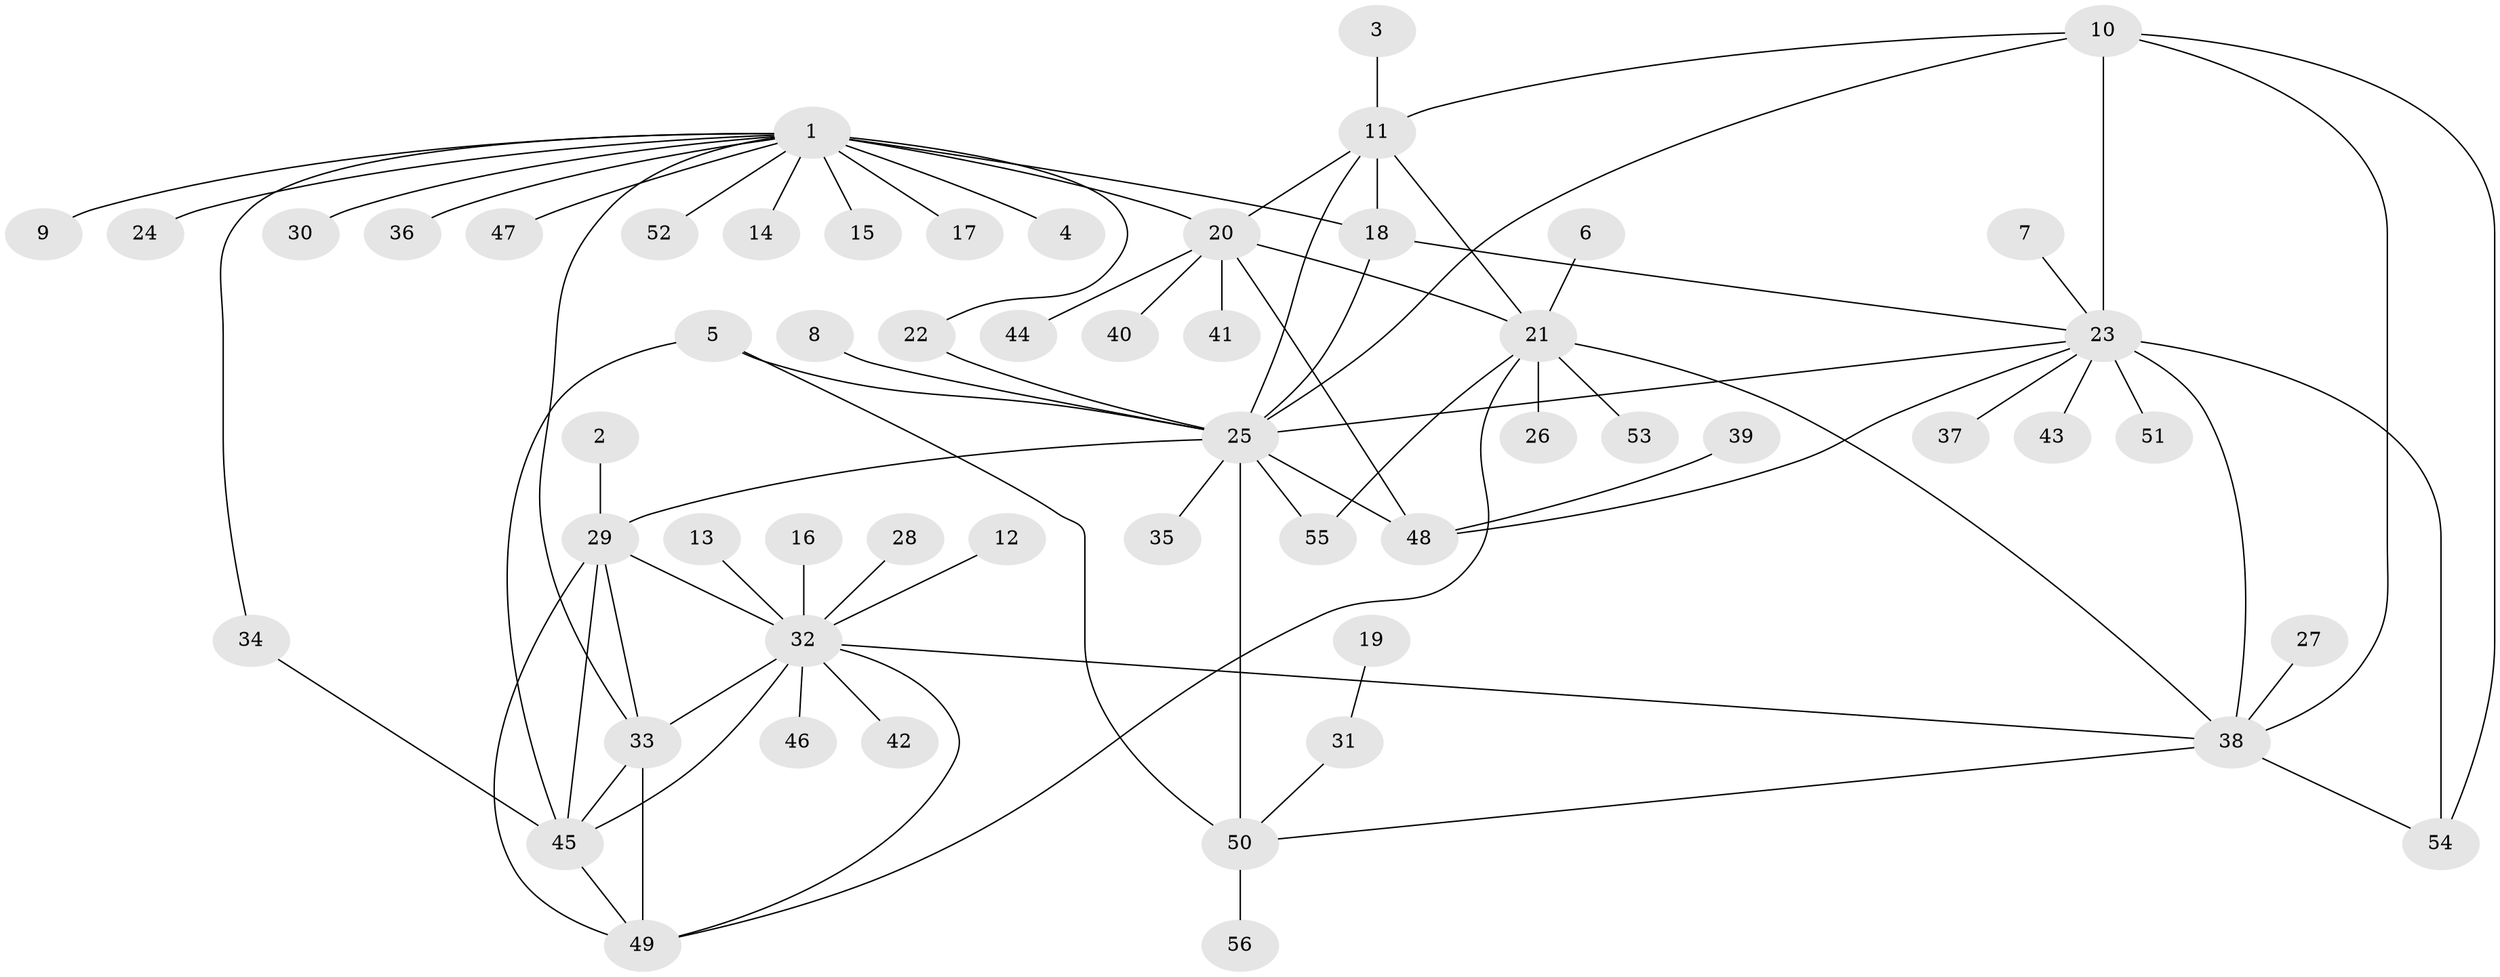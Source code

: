 // original degree distribution, {5: 0.05405405405405406, 8: 0.02702702702702703, 10: 0.018018018018018018, 6: 0.018018018018018018, 9: 0.02702702702702703, 7: 0.05405405405405406, 11: 0.009009009009009009, 15: 0.009009009009009009, 13: 0.009009009009009009, 1: 0.5495495495495496, 2: 0.16216216216216217, 4: 0.036036036036036036, 3: 0.02702702702702703}
// Generated by graph-tools (version 1.1) at 2025/50/03/09/25 03:50:33]
// undirected, 56 vertices, 82 edges
graph export_dot {
graph [start="1"]
  node [color=gray90,style=filled];
  1;
  2;
  3;
  4;
  5;
  6;
  7;
  8;
  9;
  10;
  11;
  12;
  13;
  14;
  15;
  16;
  17;
  18;
  19;
  20;
  21;
  22;
  23;
  24;
  25;
  26;
  27;
  28;
  29;
  30;
  31;
  32;
  33;
  34;
  35;
  36;
  37;
  38;
  39;
  40;
  41;
  42;
  43;
  44;
  45;
  46;
  47;
  48;
  49;
  50;
  51;
  52;
  53;
  54;
  55;
  56;
  1 -- 4 [weight=1.0];
  1 -- 9 [weight=1.0];
  1 -- 14 [weight=1.0];
  1 -- 15 [weight=1.0];
  1 -- 17 [weight=1.0];
  1 -- 18 [weight=4.0];
  1 -- 20 [weight=1.0];
  1 -- 22 [weight=1.0];
  1 -- 24 [weight=1.0];
  1 -- 30 [weight=1.0];
  1 -- 33 [weight=1.0];
  1 -- 34 [weight=1.0];
  1 -- 36 [weight=1.0];
  1 -- 47 [weight=1.0];
  1 -- 52 [weight=1.0];
  2 -- 29 [weight=1.0];
  3 -- 11 [weight=1.0];
  5 -- 25 [weight=4.0];
  5 -- 45 [weight=1.0];
  5 -- 50 [weight=2.0];
  6 -- 21 [weight=1.0];
  7 -- 23 [weight=1.0];
  8 -- 25 [weight=1.0];
  10 -- 11 [weight=1.0];
  10 -- 23 [weight=2.0];
  10 -- 25 [weight=1.0];
  10 -- 38 [weight=1.0];
  10 -- 54 [weight=1.0];
  11 -- 18 [weight=1.0];
  11 -- 20 [weight=2.0];
  11 -- 21 [weight=4.0];
  11 -- 25 [weight=1.0];
  12 -- 32 [weight=1.0];
  13 -- 32 [weight=1.0];
  16 -- 32 [weight=1.0];
  18 -- 23 [weight=1.0];
  18 -- 25 [weight=1.0];
  19 -- 31 [weight=1.0];
  20 -- 21 [weight=2.0];
  20 -- 40 [weight=1.0];
  20 -- 41 [weight=1.0];
  20 -- 44 [weight=1.0];
  20 -- 48 [weight=1.0];
  21 -- 26 [weight=1.0];
  21 -- 38 [weight=1.0];
  21 -- 49 [weight=1.0];
  21 -- 53 [weight=1.0];
  21 -- 55 [weight=1.0];
  22 -- 25 [weight=1.0];
  23 -- 25 [weight=1.0];
  23 -- 37 [weight=1.0];
  23 -- 38 [weight=2.0];
  23 -- 43 [weight=1.0];
  23 -- 48 [weight=1.0];
  23 -- 51 [weight=1.0];
  23 -- 54 [weight=2.0];
  25 -- 29 [weight=1.0];
  25 -- 35 [weight=1.0];
  25 -- 48 [weight=2.0];
  25 -- 50 [weight=2.0];
  25 -- 55 [weight=1.0];
  27 -- 38 [weight=1.0];
  28 -- 32 [weight=1.0];
  29 -- 32 [weight=1.0];
  29 -- 33 [weight=1.0];
  29 -- 45 [weight=1.0];
  29 -- 49 [weight=1.0];
  31 -- 50 [weight=1.0];
  32 -- 33 [weight=1.0];
  32 -- 38 [weight=1.0];
  32 -- 42 [weight=1.0];
  32 -- 45 [weight=1.0];
  32 -- 46 [weight=1.0];
  32 -- 49 [weight=1.0];
  33 -- 45 [weight=1.0];
  33 -- 49 [weight=1.0];
  34 -- 45 [weight=1.0];
  38 -- 50 [weight=1.0];
  38 -- 54 [weight=1.0];
  39 -- 48 [weight=1.0];
  45 -- 49 [weight=1.0];
  50 -- 56 [weight=1.0];
}
